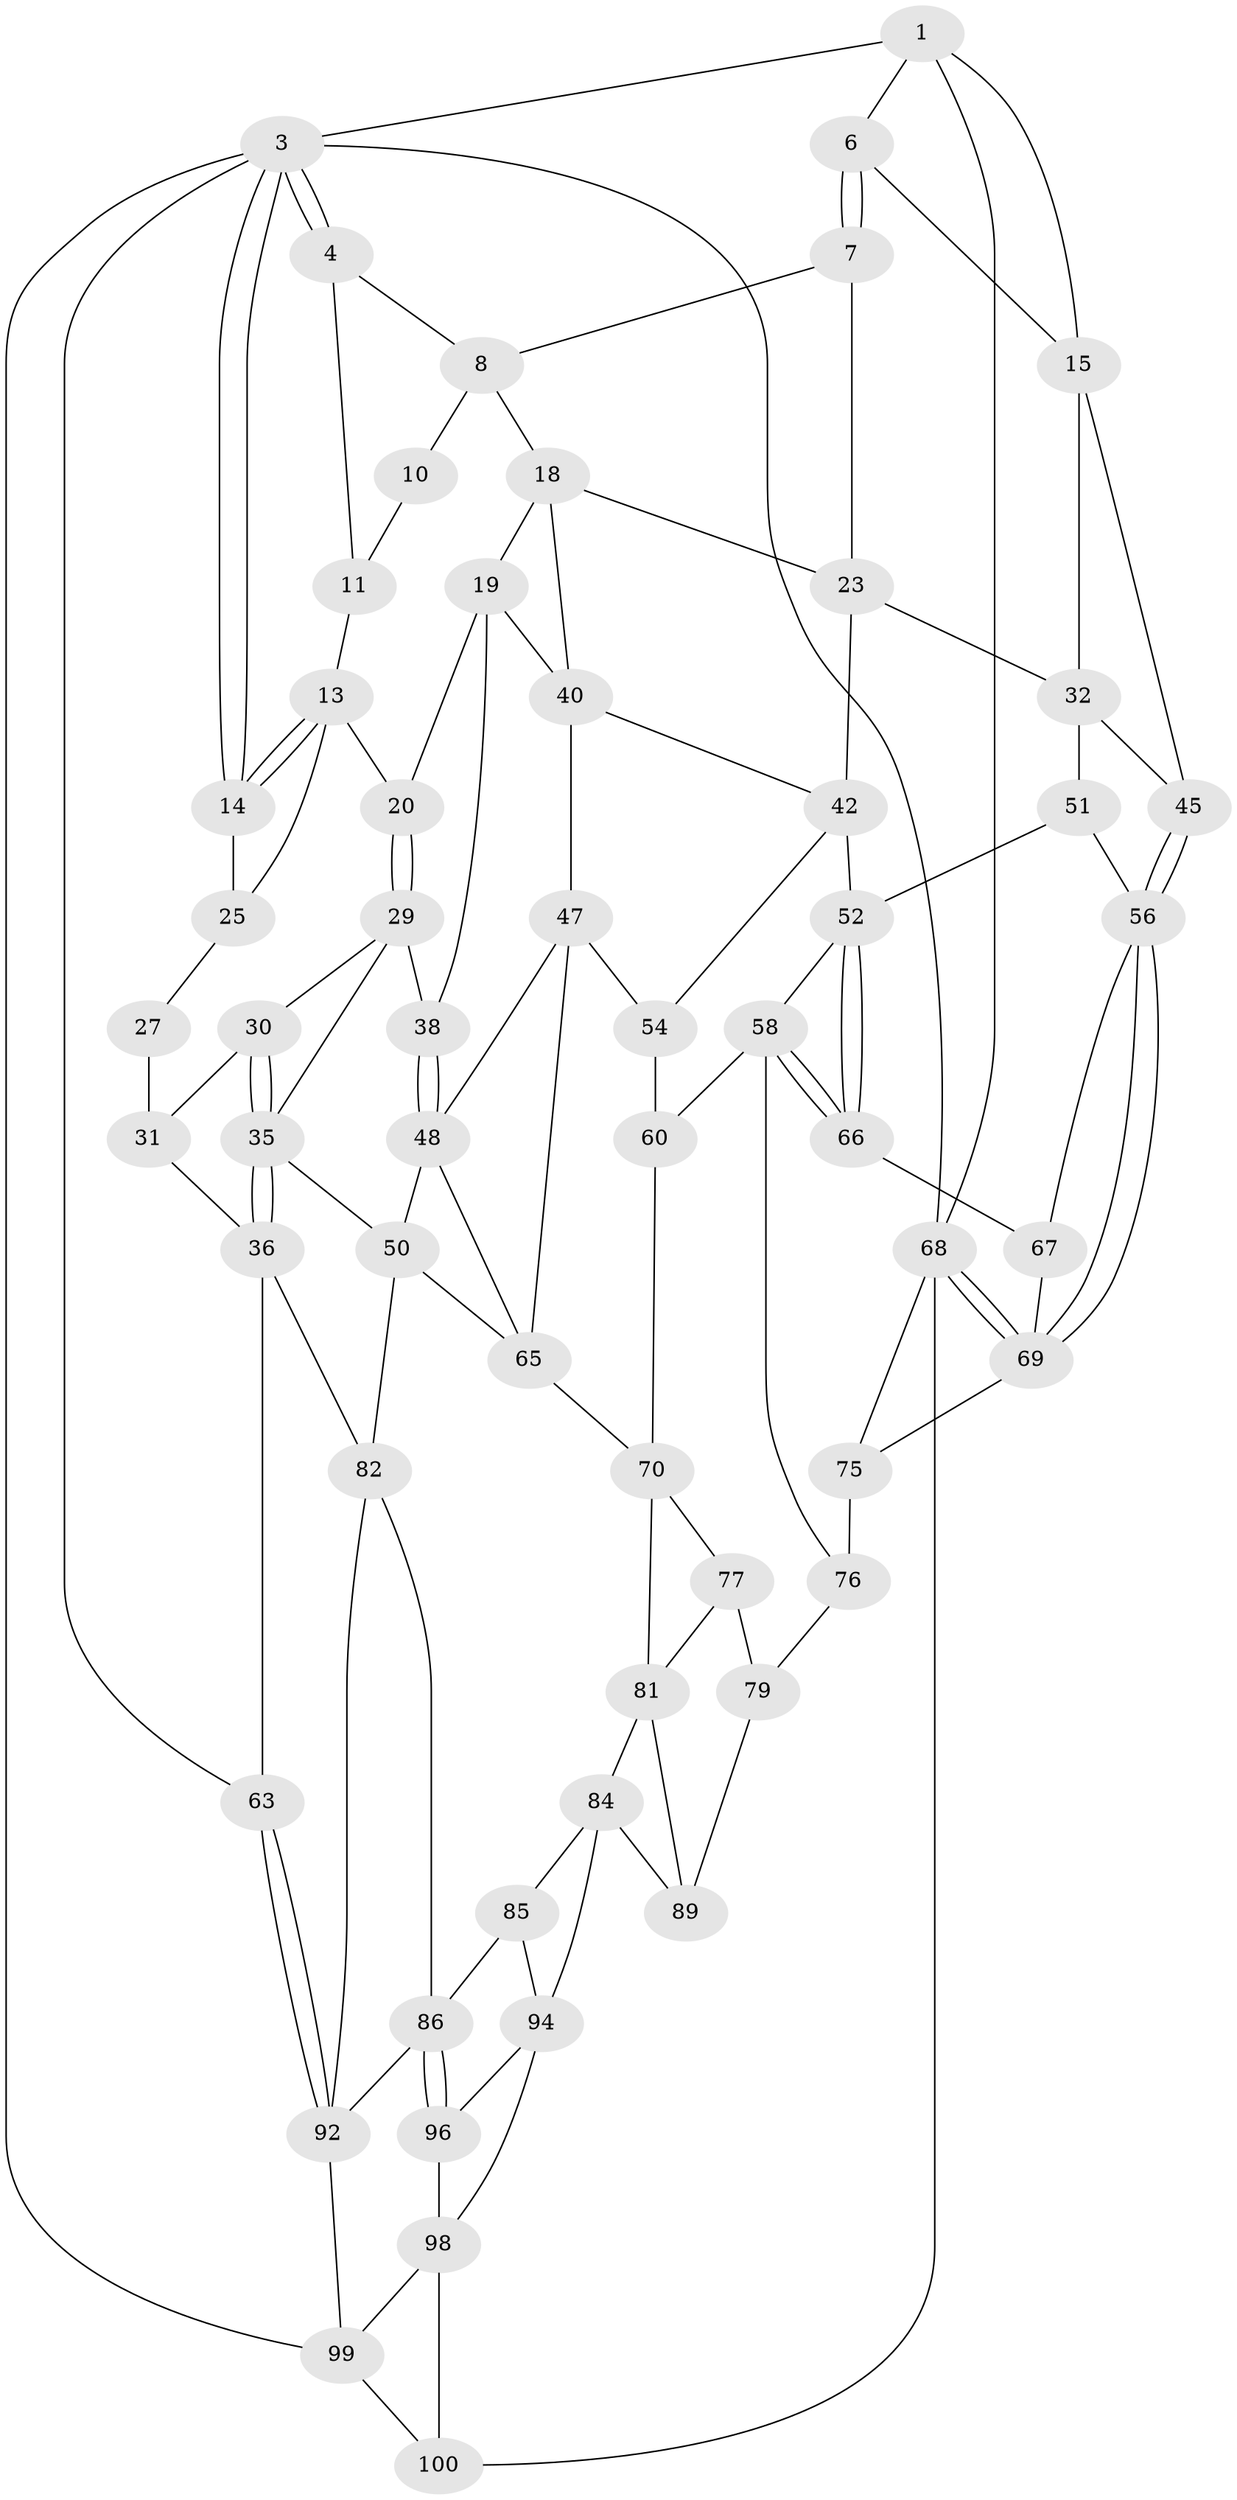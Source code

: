 // original degree distribution, {3: 0.049019607843137254, 6: 0.28431372549019607, 4: 0.24509803921568626, 5: 0.4215686274509804}
// Generated by graph-tools (version 1.1) at 2025/38/02/21/25 10:38:57]
// undirected, 59 vertices, 120 edges
graph export_dot {
graph [start="1"]
  node [color=gray90,style=filled];
  1 [pos="+0.7820586300536978+0",super="+2"];
  3 [pos="+0+0",super="+64"];
  4 [pos="+0.27285806891628445+0",super="+5"];
  6 [pos="+0.7333994398223304+0.051919976675718224",super="+17"];
  7 [pos="+0.6139702654314109+0.1371871669448006",super="+22"];
  8 [pos="+0.5384286794681177+0.04498287813736104",super="+9"];
  10 [pos="+0.3357420300390055+0.03757481101482236"];
  11 [pos="+0.2737441662143773+0",super="+12"];
  13 [pos="+0.1728986623965568+0.13152979718151211",super="+21"];
  14 [pos="+0+0"];
  15 [pos="+1+0",super="+16"];
  18 [pos="+0.367679290696098+0.14208266839658182",super="+24"];
  19 [pos="+0.2526648734886876+0.2089089358670973",super="+37"];
  20 [pos="+0.22277488938204149+0.20540049095117263"];
  23 [pos="+0.6221871455061674+0.2206803475334196",super="+33"];
  25 [pos="+0.11952366722784835+0.18677687774469515",super="+26"];
  27 [pos="+0+0.09074579833181977",super="+28"];
  29 [pos="+0.15419561795665856+0.3193320635466001",super="+39"];
  30 [pos="+0.0805828345552863+0.30345500227664185"];
  31 [pos="+0.04703931445875554+0.26136759027584927",super="+34"];
  32 [pos="+0.8394097806755547+0.28278397595298277",super="+46"];
  35 [pos="+0+0.5328968039032418",super="+44"];
  36 [pos="+0+0.5301219601695535",super="+62"];
  38 [pos="+0.20737534478330075+0.39320992034787533"];
  40 [pos="+0.42564690724553417+0.37527139539348225",super="+41"];
  42 [pos="+0.673058901704644+0.3384794739919005",super="+43"];
  45 [pos="+1+0.3887088703289347"];
  47 [pos="+0.26044077194295456+0.44631667073751763",super="+55"];
  48 [pos="+0.23379900694091904+0.45787061918909167",super="+49"];
  50 [pos="+0.09874340559815312+0.5924435464707806",super="+73"];
  51 [pos="+0.8723501139458673+0.4199021054634493"];
  52 [pos="+0.8371479146055532+0.48614052873823155",super="+53"];
  54 [pos="+0.45293821185690675+0.49841740971363263"];
  56 [pos="+1+0.5548781898456273",super="+57"];
  58 [pos="+0.6322443224285533+0.6177707625855091",super="+59"];
  60 [pos="+0.5383601698796245+0.5792239706522665",super="+61"];
  63 [pos="+0+0.9504559791415186"];
  65 [pos="+0.36565661213998907+0.5562457651527047",super="+72"];
  66 [pos="+0.8398167281027001+0.5493336071453222"];
  67 [pos="+0.86518069167613+0.5669976204845083"];
  68 [pos="+1+1",super="+91"];
  69 [pos="+1+0.7217050781384547",super="+74"];
  70 [pos="+0.3572700610380611+0.6753247220580026",super="+71"];
  75 [pos="+0.8237985615221628+0.7510121357884033",super="+90"];
  76 [pos="+0.6306277368325316+0.627998703532463",super="+78"];
  77 [pos="+0.4696656697732704+0.6421669658092765",super="+80"];
  79 [pos="+0.5511532490357653+0.81351439553102"];
  81 [pos="+0.3255164360436607+0.7367251548660552",super="+83"];
  82 [pos="+0.13001950555972658+0.7527022025145204",super="+88"];
  84 [pos="+0.31420304691697143+0.8024363245082008",super="+93"];
  85 [pos="+0.25102291122101605+0.8479532216107059"];
  86 [pos="+0.20262344408595986+0.8609610485056429",super="+87"];
  89 [pos="+0.4684077402727793+0.8729968993727656"];
  92 [pos="+0+0.9157758467190438",super="+97"];
  94 [pos="+0.36663084032860443+1",super="+95"];
  96 [pos="+0.21405505084836446+0.9048079524127225"];
  98 [pos="+0.20420925323131087+0.9498886191271065",super="+101"];
  99 [pos="+0.12235291061466062+0.9549036732004195",super="+102"];
  100 [pos="+0.36291873917417855+1"];
  1 -- 6;
  1 -- 3;
  1 -- 68;
  1 -- 15;
  3 -- 4;
  3 -- 4;
  3 -- 14;
  3 -- 14;
  3 -- 99;
  3 -- 68;
  3 -- 63;
  4 -- 11;
  4 -- 8;
  6 -- 7 [weight=2];
  6 -- 7;
  6 -- 15;
  7 -- 8;
  7 -- 23;
  8 -- 10;
  8 -- 18;
  10 -- 11 [weight=2];
  11 -- 13;
  13 -- 14;
  13 -- 14;
  13 -- 25;
  13 -- 20;
  14 -- 25;
  15 -- 45;
  15 -- 32;
  18 -- 19;
  18 -- 40;
  18 -- 23;
  19 -- 20;
  19 -- 38;
  19 -- 40;
  20 -- 29;
  20 -- 29;
  23 -- 32;
  23 -- 42;
  25 -- 27;
  27 -- 31 [weight=2];
  29 -- 30;
  29 -- 38;
  29 -- 35;
  30 -- 31;
  30 -- 35;
  30 -- 35;
  31 -- 36;
  32 -- 51;
  32 -- 45;
  35 -- 36;
  35 -- 36;
  35 -- 50;
  36 -- 82;
  36 -- 63;
  38 -- 48;
  38 -- 48;
  40 -- 42;
  40 -- 47;
  42 -- 52;
  42 -- 54;
  45 -- 56;
  45 -- 56;
  47 -- 48;
  47 -- 65;
  47 -- 54;
  48 -- 65;
  48 -- 50;
  50 -- 82;
  50 -- 65;
  51 -- 52;
  51 -- 56;
  52 -- 66;
  52 -- 66;
  52 -- 58;
  54 -- 60;
  56 -- 69;
  56 -- 69;
  56 -- 67;
  58 -- 66;
  58 -- 66;
  58 -- 60;
  58 -- 76;
  60 -- 70;
  63 -- 92;
  63 -- 92;
  65 -- 70;
  66 -- 67;
  67 -- 69;
  68 -- 69;
  68 -- 69;
  68 -- 100;
  68 -- 75;
  69 -- 75;
  70 -- 77;
  70 -- 81;
  75 -- 76 [weight=2];
  76 -- 79;
  77 -- 81;
  77 -- 79;
  79 -- 89;
  81 -- 89;
  81 -- 84;
  82 -- 92;
  82 -- 86;
  84 -- 85;
  84 -- 89;
  84 -- 94;
  85 -- 86;
  85 -- 94;
  86 -- 96;
  86 -- 96;
  86 -- 92;
  92 -- 99;
  94 -- 96;
  94 -- 98;
  96 -- 98;
  98 -- 99;
  98 -- 100;
  99 -- 100;
}
